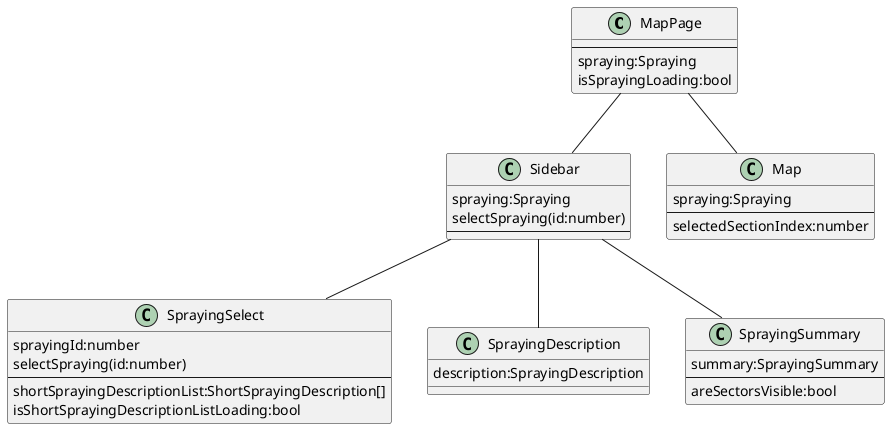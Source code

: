 @startuml

class MapPage {
    --
    spraying:Spraying
    isSprayingLoading:bool
}

class Sidebar {
    spraying:Spraying
    selectSpraying(id:number)
    --
}

class Map {
    spraying:Spraying
    --
    selectedSectionIndex:number
}

class SprayingSelect {
    sprayingId:number
    selectSpraying(id:number)
    --
    shortSprayingDescriptionList:ShortSprayingDescription[]
    isShortSprayingDescriptionListLoading:bool
}

class SprayingDescription {
    description:SprayingDescription
}

class SprayingSummary {
    summary:SprayingSummary
    --
    areSectorsVisible:bool
}

MapPage -- Sidebar
MapPage -- Map

Sidebar -- SprayingSelect
Sidebar -- SprayingDescription
Sidebar -- SprayingSummary

@enduml
